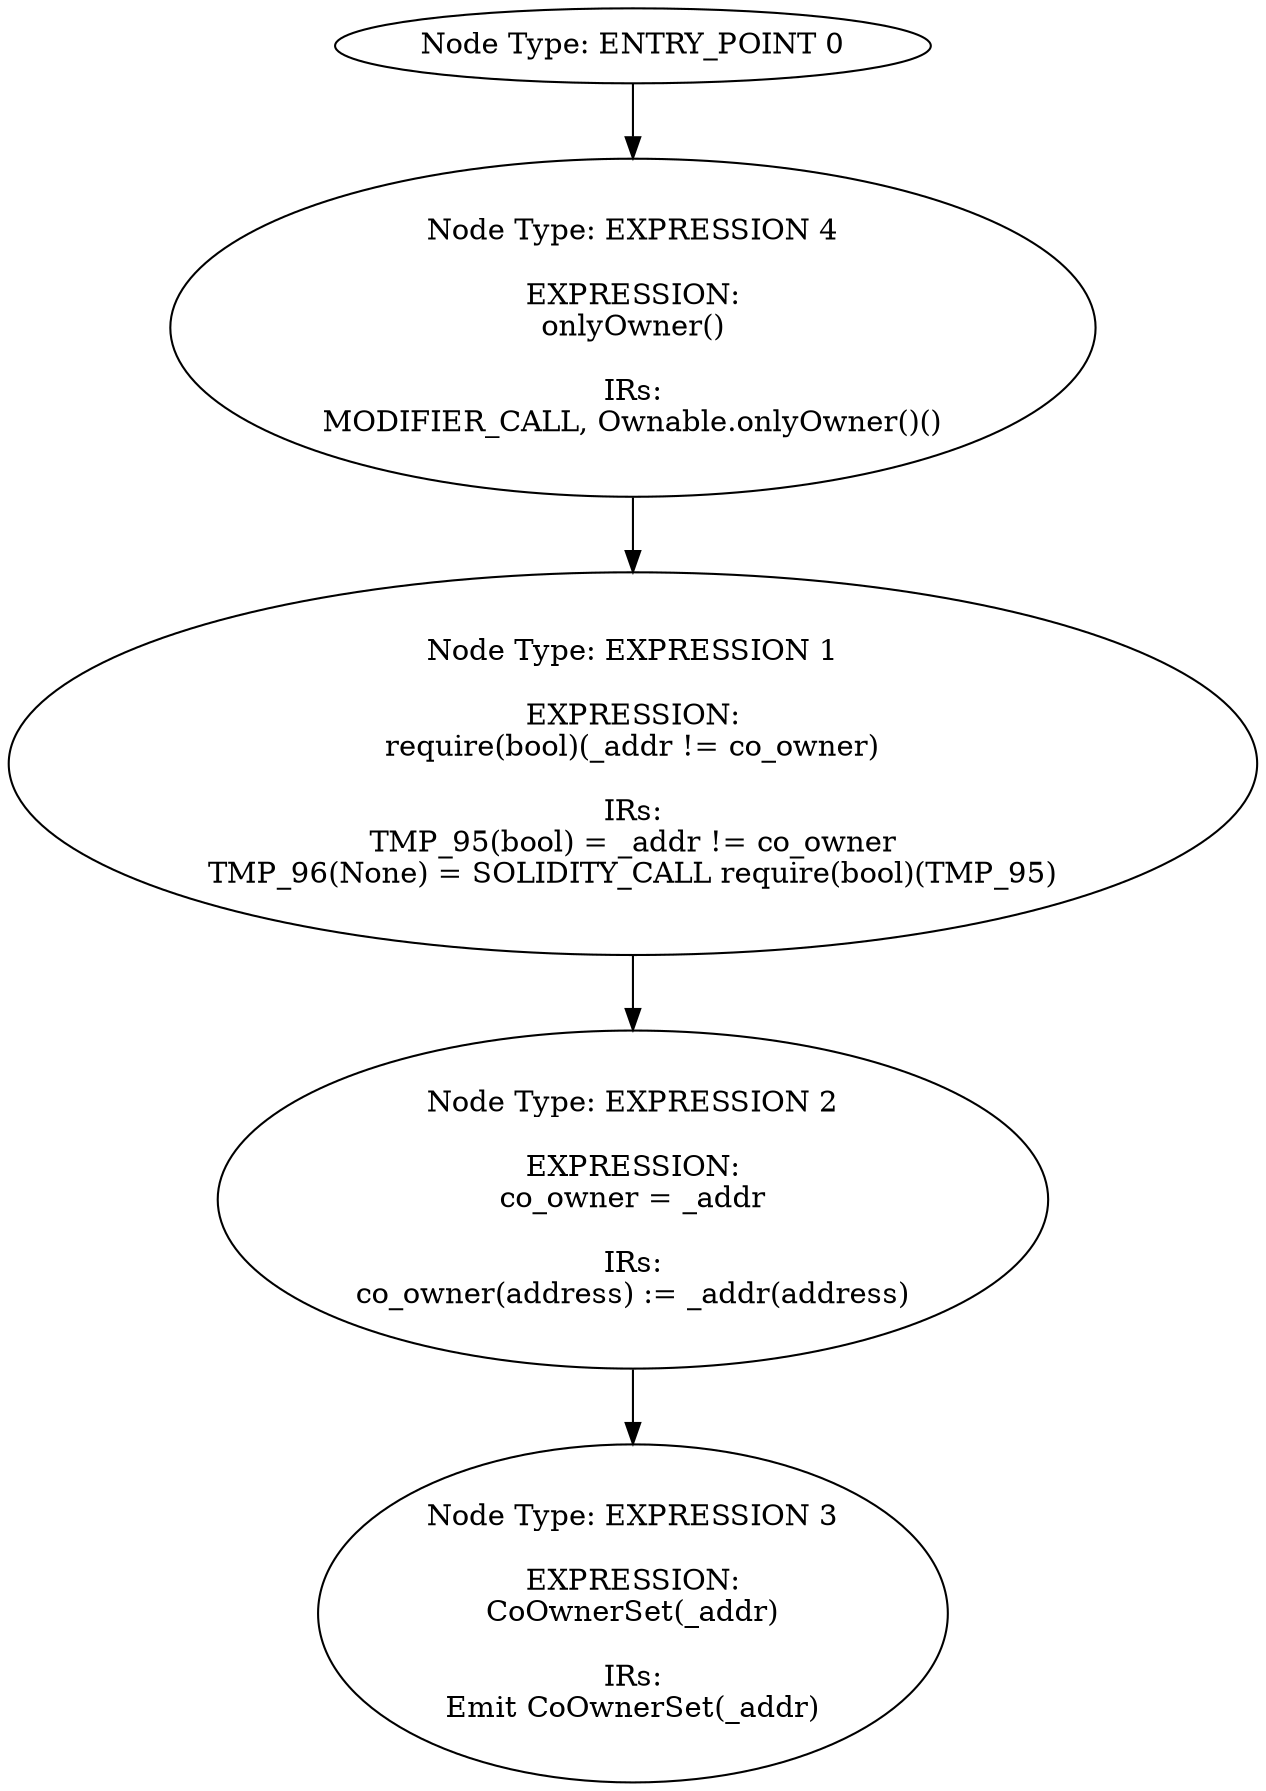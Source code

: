 digraph{
0[label="Node Type: ENTRY_POINT 0
"];
0->4;
1[label="Node Type: EXPRESSION 1

EXPRESSION:
require(bool)(_addr != co_owner)

IRs:
TMP_95(bool) = _addr != co_owner
TMP_96(None) = SOLIDITY_CALL require(bool)(TMP_95)"];
1->2;
2[label="Node Type: EXPRESSION 2

EXPRESSION:
co_owner = _addr

IRs:
co_owner(address) := _addr(address)"];
2->3;
3[label="Node Type: EXPRESSION 3

EXPRESSION:
CoOwnerSet(_addr)

IRs:
Emit CoOwnerSet(_addr)"];
4[label="Node Type: EXPRESSION 4

EXPRESSION:
onlyOwner()

IRs:
MODIFIER_CALL, Ownable.onlyOwner()()"];
4->1;
}
